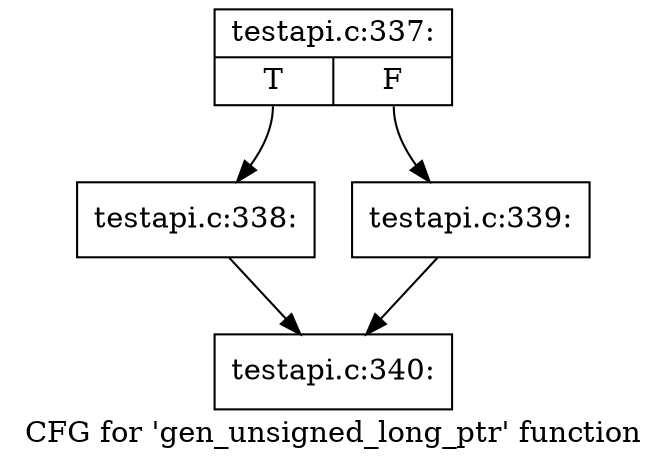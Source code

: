 digraph "CFG for 'gen_unsigned_long_ptr' function" {
	label="CFG for 'gen_unsigned_long_ptr' function";

	Node0x5484fc0 [shape=record,label="{testapi.c:337:|{<s0>T|<s1>F}}"];
	Node0x5484fc0:s0 -> Node0x5493750;
	Node0x5484fc0:s1 -> Node0x548f7e0;
	Node0x5493750 [shape=record,label="{testapi.c:338:}"];
	Node0x5493750 -> Node0x548f950;
	Node0x548f7e0 [shape=record,label="{testapi.c:339:}"];
	Node0x548f7e0 -> Node0x548f950;
	Node0x548f950 [shape=record,label="{testapi.c:340:}"];
}

